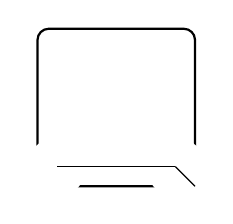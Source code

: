 \begin{tikzpicture}[scale=0.5]
 \draw[thick, rounded corners] (-2,-2) rectangle (2,2);
 \fill[white] (-1.5,-1.5) circle (0.75);
 \fill[white] (1.5,-1.5) circle (0.75);
 \draw (-1.5,-1.5) -- (-0.5,-1.5);
 \draw (-0.5,-1.5) -- (0.5,-1.5);
 \draw (0.5,-1.5) -- (1.5,-1.5);
 \draw (1.5,-1.5) -- (2,-2);
\end{tikzpicture}

